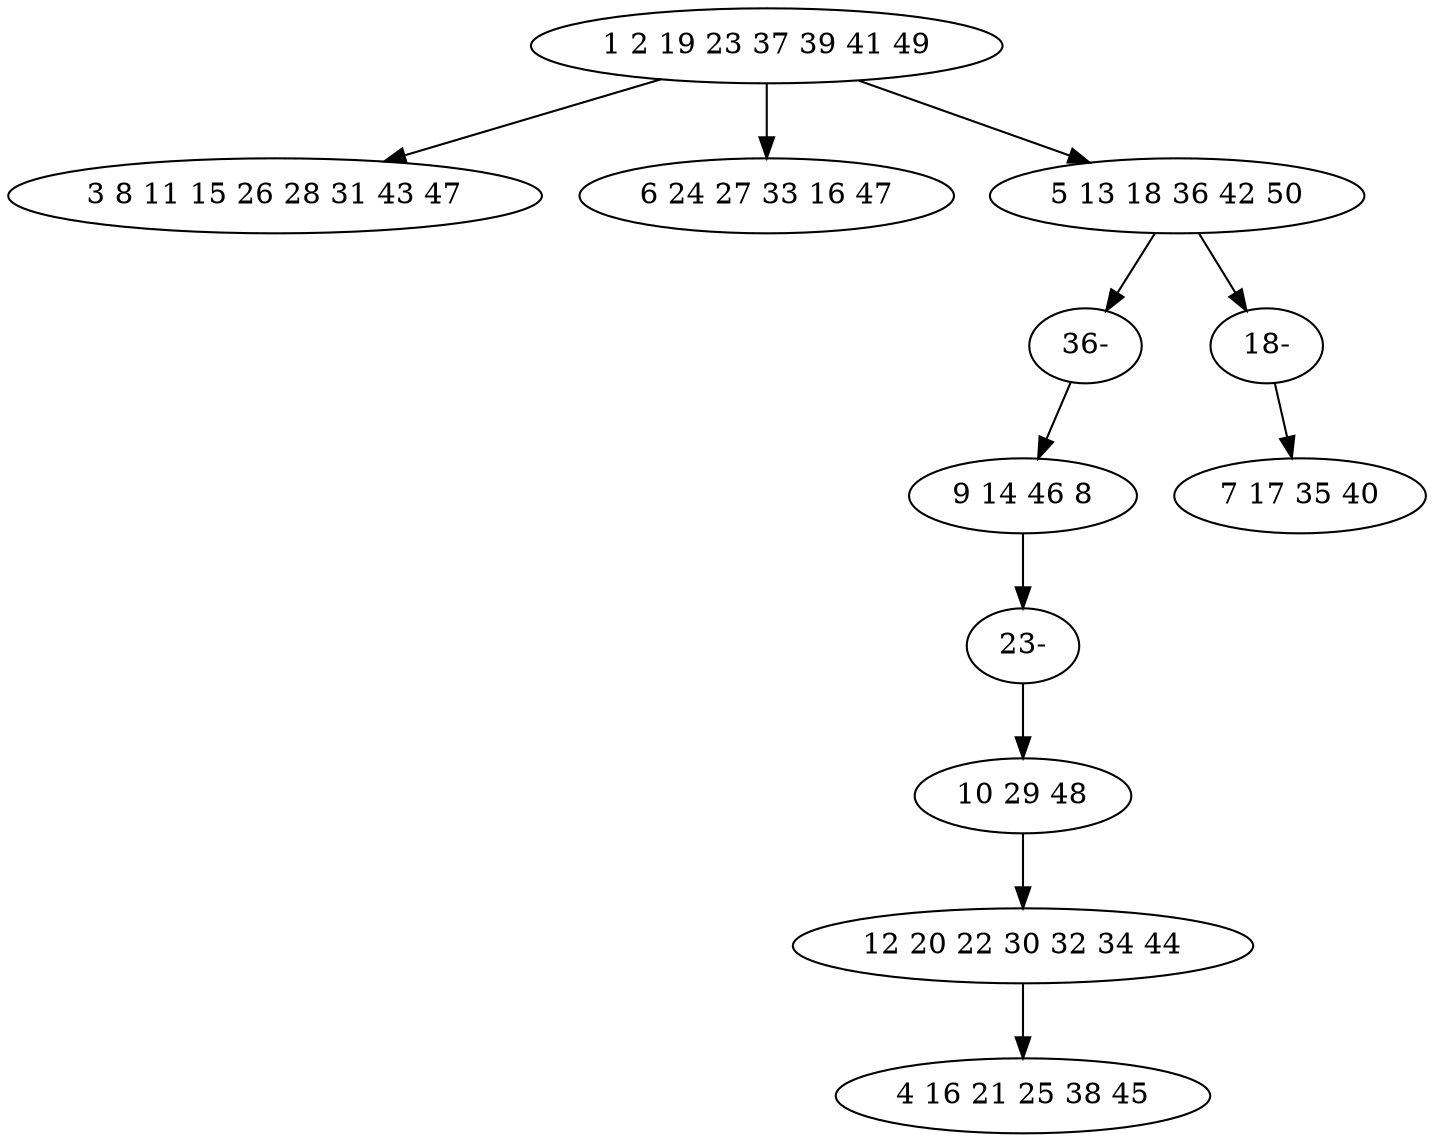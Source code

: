 digraph true_tree {
	"0" -> "1"
	"0" -> "2"
	"0" -> "3"
	"3" -> "10"
	"4" -> "11"
	"5" -> "6"
	"3" -> "9"
	"6" -> "8"
	"9" -> "7"
	"10" -> "4"
	"11" -> "5"
	"0" [label="1 2 19 23 37 39 41 49"];
	"1" [label="3 8 11 15 26 28 31 43 47"];
	"2" [label="6 24 27 33 16 47"];
	"3" [label="5 13 18 36 42 50"];
	"4" [label="9 14 46 8"];
	"5" [label="10 29 48"];
	"6" [label="12 20 22 30 32 34 44"];
	"7" [label="7 17 35 40"];
	"8" [label="4 16 21 25 38 45"];
	"9" [label="18-"];
	"10" [label="36-"];
	"11" [label="23-"];
}
